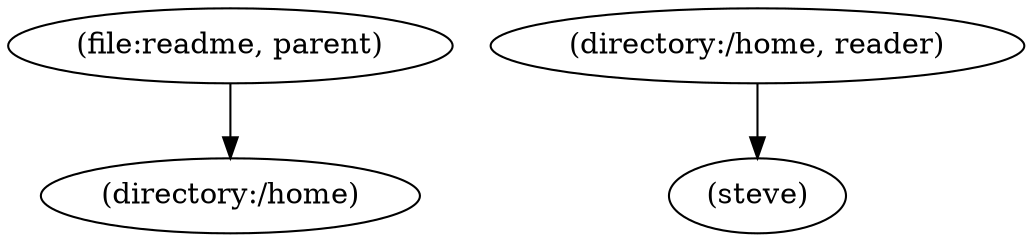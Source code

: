 digraph TTU {
1 [ label = "(file:readme, parent)"];
2 [ label = "(directory:/home, reader)"];
3 [ label = "(directory:/home)"];
4 [ label = "(steve)"];

1->3;
2->4;

}

